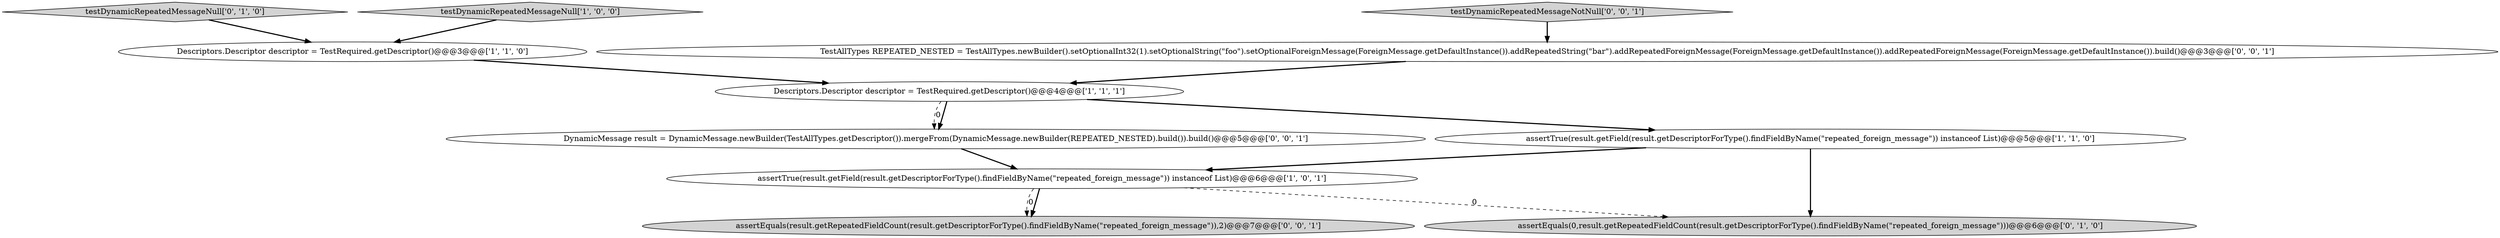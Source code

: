 digraph {
6 [style = filled, label = "testDynamicRepeatedMessageNull['0', '1', '0']", fillcolor = lightgray, shape = diamond image = "AAA0AAABBB2BBB"];
0 [style = filled, label = "testDynamicRepeatedMessageNull['1', '0', '0']", fillcolor = lightgray, shape = diamond image = "AAA0AAABBB1BBB"];
7 [style = filled, label = "testDynamicRepeatedMessageNotNull['0', '0', '1']", fillcolor = lightgray, shape = diamond image = "AAA0AAABBB3BBB"];
9 [style = filled, label = "TestAllTypes REPEATED_NESTED = TestAllTypes.newBuilder().setOptionalInt32(1).setOptionalString(\"foo\").setOptionalForeignMessage(ForeignMessage.getDefaultInstance()).addRepeatedString(\"bar\").addRepeatedForeignMessage(ForeignMessage.getDefaultInstance()).addRepeatedForeignMessage(ForeignMessage.getDefaultInstance()).build()@@@3@@@['0', '0', '1']", fillcolor = white, shape = ellipse image = "AAA0AAABBB3BBB"];
4 [style = filled, label = "Descriptors.Descriptor descriptor = TestRequired.getDescriptor()@@@4@@@['1', '1', '1']", fillcolor = white, shape = ellipse image = "AAA0AAABBB1BBB"];
8 [style = filled, label = "assertEquals(result.getRepeatedFieldCount(result.getDescriptorForType().findFieldByName(\"repeated_foreign_message\")),2)@@@7@@@['0', '0', '1']", fillcolor = lightgray, shape = ellipse image = "AAA0AAABBB3BBB"];
10 [style = filled, label = "DynamicMessage result = DynamicMessage.newBuilder(TestAllTypes.getDescriptor()).mergeFrom(DynamicMessage.newBuilder(REPEATED_NESTED).build()).build()@@@5@@@['0', '0', '1']", fillcolor = white, shape = ellipse image = "AAA0AAABBB3BBB"];
2 [style = filled, label = "Descriptors.Descriptor descriptor = TestRequired.getDescriptor()@@@3@@@['1', '1', '0']", fillcolor = white, shape = ellipse image = "AAA0AAABBB1BBB"];
5 [style = filled, label = "assertEquals(0,result.getRepeatedFieldCount(result.getDescriptorForType().findFieldByName(\"repeated_foreign_message\")))@@@6@@@['0', '1', '0']", fillcolor = lightgray, shape = ellipse image = "AAA1AAABBB2BBB"];
1 [style = filled, label = "assertTrue(result.getField(result.getDescriptorForType().findFieldByName(\"repeated_foreign_message\")) instanceof List)@@@6@@@['1', '0', '1']", fillcolor = white, shape = ellipse image = "AAA0AAABBB1BBB"];
3 [style = filled, label = "assertTrue(result.getField(result.getDescriptorForType().findFieldByName(\"repeated_foreign_message\")) instanceof List)@@@5@@@['1', '1', '0']", fillcolor = white, shape = ellipse image = "AAA0AAABBB1BBB"];
4->10 [style = bold, label=""];
10->1 [style = bold, label=""];
1->8 [style = bold, label=""];
4->10 [style = dashed, label="0"];
1->5 [style = dashed, label="0"];
0->2 [style = bold, label=""];
1->8 [style = dashed, label="0"];
2->4 [style = bold, label=""];
4->3 [style = bold, label=""];
6->2 [style = bold, label=""];
9->4 [style = bold, label=""];
3->5 [style = bold, label=""];
3->1 [style = bold, label=""];
7->9 [style = bold, label=""];
}
